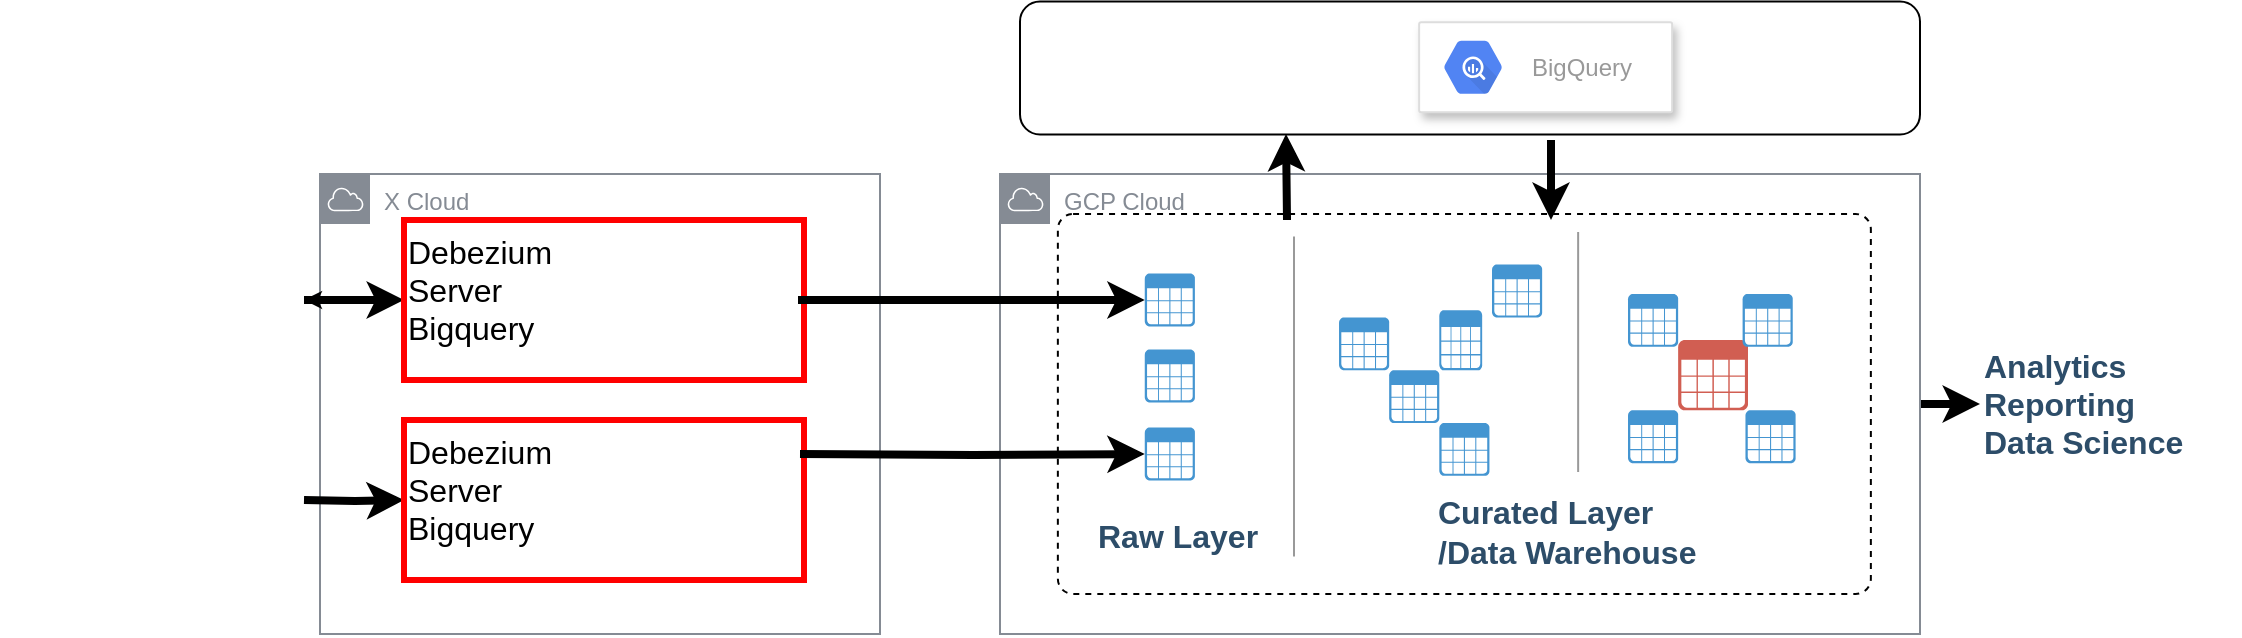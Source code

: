 <mxfile version="20.2.3" type="device"><diagram id="xYdhe3D0M3_KVzX7P65m" name="Page-1"><mxGraphModel dx="946" dy="525" grid="1" gridSize="10" guides="1" tooltips="1" connect="1" arrows="1" fold="1" page="1" pageScale="1" pageWidth="850" pageHeight="1100" math="0" shadow="0"><root><mxCell id="0"/><mxCell id="1" parent="0"/><mxCell id="CpfnYOg2v_a6ThCRwZKN-98" style="edgeStyle=orthogonalEdgeStyle;rounded=0;orthogonalLoop=1;jettySize=auto;html=1;strokeWidth=4;entryX=0;entryY=0.5;entryDx=0;entryDy=0;" edge="1" parent="1" source="CpfnYOg2v_a6ThCRwZKN-48" target="CpfnYOg2v_a6ThCRwZKN-100"><mxGeometry relative="1" as="geometry"><mxPoint x="1070" y="270" as="targetPoint"/></mxGeometry></mxCell><mxCell id="CpfnYOg2v_a6ThCRwZKN-48" value="GCP Cloud" style="sketch=0;outlineConnect=0;gradientColor=none;html=1;whiteSpace=wrap;fontSize=12;fontStyle=0;shape=mxgraph.aws4.group;grIcon=mxgraph.aws4.group_aws_cloud;strokeColor=#858B94;fillColor=none;verticalAlign=top;align=left;spacingLeft=30;fontColor=#858B94;dashed=0;perimeter=rectanglePerimeter;autosize=0;" vertex="1" parent="1"><mxGeometry x="520" y="155" width="460" height="230" as="geometry"/></mxCell><mxCell id="CpfnYOg2v_a6ThCRwZKN-49" value="" style="rounded=1;whiteSpace=wrap;html=1;fontSize=16;fontColor=#2D4D69;gradientColor=none;align=left;dashed=1;arcSize=4;" vertex="1" parent="1"><mxGeometry x="548.93" y="175" width="406.5" height="190" as="geometry"/></mxCell><mxCell id="CpfnYOg2v_a6ThCRwZKN-50" value="" style="rounded=1;whiteSpace=wrap;html=1;" vertex="1" parent="1"><mxGeometry x="530" y="68.75" width="450" height="66.5" as="geometry"/></mxCell><mxCell id="CpfnYOg2v_a6ThCRwZKN-51" value="X Cloud" style="sketch=0;outlineConnect=0;gradientColor=none;html=1;whiteSpace=wrap;fontSize=12;fontStyle=0;shape=mxgraph.aws4.group;grIcon=mxgraph.aws4.group_aws_cloud;strokeColor=#858B94;fillColor=none;verticalAlign=top;align=left;spacingLeft=30;fontColor=#858B94;dashed=0;perimeter=rectanglePerimeter;autosize=0;" vertex="1" parent="1"><mxGeometry x="180" y="155" width="280" height="230" as="geometry"/></mxCell><mxCell id="CpfnYOg2v_a6ThCRwZKN-52" value="" style="shape=image;html=1;verticalAlign=top;verticalLabelPosition=bottom;labelBackgroundColor=#ffffff;imageAspect=0;aspect=fixed;image=https://cdn3.iconfinder.com/data/icons/the-elegant-set/96/database.png" vertex="1" parent="1"><mxGeometry x="92" y="178" width="80" height="80" as="geometry"/></mxCell><mxCell id="CpfnYOg2v_a6ThCRwZKN-53" value="" style="shape=image;html=1;verticalAlign=top;verticalLabelPosition=bottom;labelBackgroundColor=#ffffff;imageAspect=0;aspect=fixed;image=https://cdn4.iconfinder.com/data/icons/logos-3/181/MySQL-128.png" vertex="1" parent="1"><mxGeometry x="31.32" y="183.32" width="69.37" height="69.37" as="geometry"/></mxCell><mxCell id="CpfnYOg2v_a6ThCRwZKN-54" style="edgeStyle=orthogonalEdgeStyle;rounded=0;orthogonalLoop=1;jettySize=auto;html=1;entryX=0;entryY=0.5;entryDx=0;entryDy=0;strokeWidth=4;" edge="1" parent="1" source="CpfnYOg2v_a6ThCRwZKN-52" target="CpfnYOg2v_a6ThCRwZKN-55"><mxGeometry relative="1" as="geometry"/></mxCell><mxCell id="CpfnYOg2v_a6ThCRwZKN-95" value="" style="edgeStyle=orthogonalEdgeStyle;rounded=0;orthogonalLoop=1;jettySize=auto;html=1;" edge="1" parent="1" source="CpfnYOg2v_a6ThCRwZKN-55" target="CpfnYOg2v_a6ThCRwZKN-52"><mxGeometry relative="1" as="geometry"/></mxCell><mxCell id="CpfnYOg2v_a6ThCRwZKN-55" value="&lt;font style=&quot;font-size: 16px&quot;&gt;Debezium&lt;br&gt;Server&lt;br&gt;&lt;/font&gt;&lt;div&gt;&lt;font style=&quot;font-size: 16px&quot;&gt;Bigquery&lt;/font&gt;&lt;/div&gt;" style="rounded=0;whiteSpace=wrap;html=1;strokeWidth=3;align=left;verticalAlign=top;strokeColor=#FF0000;" vertex="1" parent="1"><mxGeometry x="222" y="178" width="200" height="80" as="geometry"/></mxCell><mxCell id="CpfnYOg2v_a6ThCRwZKN-56" value="" style="shape=image;verticalLabelPosition=bottom;labelBackgroundColor=#ffffff;verticalAlign=top;aspect=fixed;imageAspect=0;image=https://design.jboss.org/debezium/logo/final/color/color_debezium_256px.png;" vertex="1" parent="1"><mxGeometry x="300" y="186.34" width="55.55" height="55.33" as="geometry"/></mxCell><mxCell id="CpfnYOg2v_a6ThCRwZKN-57" value="" style="shape=image;html=1;verticalAlign=top;verticalLabelPosition=bottom;labelBackgroundColor=#ffffff;imageAspect=0;aspect=fixed;image=https://cdn3.iconfinder.com/data/icons/the-elegant-set/96/database.png" vertex="1" parent="1"><mxGeometry x="92" y="279" width="80" height="80" as="geometry"/></mxCell><mxCell id="CpfnYOg2v_a6ThCRwZKN-58" style="edgeStyle=orthogonalEdgeStyle;rounded=0;orthogonalLoop=1;jettySize=auto;html=1;entryX=0;entryY=0.5;entryDx=0;entryDy=0;strokeWidth=4;" edge="1" parent="1" target="CpfnYOg2v_a6ThCRwZKN-59"><mxGeometry relative="1" as="geometry"><mxPoint x="172" y="318" as="sourcePoint"/></mxGeometry></mxCell><mxCell id="CpfnYOg2v_a6ThCRwZKN-59" value="&lt;font style=&quot;font-size: 16px&quot;&gt;Debezium&lt;br&gt;Server&lt;br&gt;&lt;/font&gt;&lt;font style=&quot;font-size: 16px&quot;&gt;Bigquery&lt;/font&gt;" style="rounded=0;whiteSpace=wrap;html=1;strokeWidth=3;align=left;verticalAlign=top;strokeColor=#FF0000;" vertex="1" parent="1"><mxGeometry x="222" y="278" width="200" height="80" as="geometry"/></mxCell><mxCell id="CpfnYOg2v_a6ThCRwZKN-60" value="" style="shape=image;verticalLabelPosition=bottom;labelBackgroundColor=#ffffff;verticalAlign=top;aspect=fixed;imageAspect=0;image=https://www.crealog.com/media/seiten/news/2020/Postgre.svg;" vertex="1" parent="1"><mxGeometry x="30" y="297.16" width="76" height="50.71" as="geometry"/></mxCell><mxCell id="CpfnYOg2v_a6ThCRwZKN-61" value="" style="shape=image;verticalLabelPosition=bottom;labelBackgroundColor=#ffffff;verticalAlign=top;aspect=fixed;imageAspect=0;image=https://design.jboss.org/debezium/logo/final/color/color_debezium_256px.png;" vertex="1" parent="1"><mxGeometry x="300" y="288.87" width="55.55" height="55.33" as="geometry"/></mxCell><mxCell id="CpfnYOg2v_a6ThCRwZKN-62" style="edgeStyle=orthogonalEdgeStyle;rounded=0;orthogonalLoop=1;jettySize=auto;html=1;strokeWidth=4;" edge="1" parent="1"><mxGeometry relative="1" as="geometry"><mxPoint x="795.5" y="138" as="sourcePoint"/><mxPoint x="795.5" y="178" as="targetPoint"/><Array as="points"><mxPoint x="795.5" y="158"/><mxPoint x="795.5" y="158"/></Array></mxGeometry></mxCell><mxCell id="CpfnYOg2v_a6ThCRwZKN-63" style="edgeStyle=orthogonalEdgeStyle;rounded=0;orthogonalLoop=1;jettySize=auto;html=1;strokeWidth=4;exitX=0.25;exitY=0;exitDx=0;exitDy=0;" edge="1" parent="1"><mxGeometry relative="1" as="geometry"><mxPoint x="663.5" y="176.11" as="sourcePoint"/><mxPoint x="663" y="135" as="targetPoint"/><Array as="points"><mxPoint x="664" y="178"/><mxPoint x="663" y="135"/></Array></mxGeometry></mxCell><mxCell id="CpfnYOg2v_a6ThCRwZKN-64" value="&lt;div style=&quot;font-size: 16px&quot; align=&quot;left&quot;&gt;&lt;font style=&quot;font-size: 16px&quot; color=&quot;#2D4D69&quot;&gt;&lt;b&gt;Raw Layer&lt;br&gt;&lt;/b&gt;&lt;/font&gt;&lt;/div&gt;" style="text;html=1;strokeColor=none;fillColor=none;align=left;verticalAlign=middle;whiteSpace=wrap;rounded=0;" vertex="1" parent="1"><mxGeometry x="566.75" y="318.19" width="90" height="35.81" as="geometry"/></mxCell><mxCell id="CpfnYOg2v_a6ThCRwZKN-66" value="" style="shape=image;verticalLabelPosition=bottom;labelBackgroundColor=#ffffff;verticalAlign=top;aspect=fixed;imageAspect=0;image=https://airflow.apache.org/images/feature-image.png;" vertex="1" parent="1"><mxGeometry x="611.02" y="79.89" width="104.55" height="44.23" as="geometry"/></mxCell><mxCell id="CpfnYOg2v_a6ThCRwZKN-67" value="" style="strokeColor=#dddddd;shadow=1;strokeWidth=1;rounded=1;absoluteArcSize=1;arcSize=2;" vertex="1" parent="1"><mxGeometry x="729.57" y="79.12" width="126.5" height="45" as="geometry"/></mxCell><mxCell id="CpfnYOg2v_a6ThCRwZKN-68" value="BigQuery" style="sketch=0;dashed=0;connectable=0;html=1;fillColor=#5184F3;strokeColor=none;shape=mxgraph.gcp2.hexIcon;prIcon=bigquery;part=1;labelPosition=right;verticalLabelPosition=middle;align=left;verticalAlign=middle;spacingLeft=5;fontColor=#999999;fontSize=12;" vertex="1" parent="CpfnYOg2v_a6ThCRwZKN-67"><mxGeometry y="0.5" width="44" height="39" relative="1" as="geometry"><mxPoint x="5" y="-19.5" as="offset"/></mxGeometry></mxCell><mxCell id="CpfnYOg2v_a6ThCRwZKN-69" value="&lt;font style=&quot;font-size: 16px&quot; color=&quot;#2D4D69&quot;&gt;&lt;b&gt;Curated Layer&lt;br&gt;/Data Warehouse&lt;br&gt;&lt;/b&gt;&lt;/font&gt;" style="text;html=1;strokeColor=none;fillColor=none;align=left;verticalAlign=middle;whiteSpace=wrap;rounded=0;" vertex="1" parent="1"><mxGeometry x="737" y="309.8" width="165" height="48.2" as="geometry"/></mxCell><mxCell id="CpfnYOg2v_a6ThCRwZKN-71" value="" style="shadow=0;dashed=0;html=1;strokeColor=none;fillColor=#D15E52;labelPosition=center;verticalLabelPosition=bottom;verticalAlign=top;align=center;outlineConnect=0;shape=mxgraph.veeam.table;" vertex="1" parent="1"><mxGeometry x="859.07" y="238" width="34.93" height="35.17" as="geometry"/></mxCell><mxCell id="CpfnYOg2v_a6ThCRwZKN-72" value="" style="shadow=0;dashed=0;html=1;strokeColor=none;fillColor=#4495D1;labelPosition=center;verticalLabelPosition=bottom;verticalAlign=top;align=center;outlineConnect=0;shape=mxgraph.veeam.table;" vertex="1" parent="1"><mxGeometry x="892.73" y="273.17" width="25.07" height="26.4" as="geometry"/></mxCell><mxCell id="CpfnYOg2v_a6ThCRwZKN-73" value="" style="shadow=0;dashed=0;html=1;strokeColor=none;fillColor=#4495D1;labelPosition=center;verticalLabelPosition=bottom;verticalAlign=top;align=center;outlineConnect=0;shape=mxgraph.veeam.table;" vertex="1" parent="1"><mxGeometry x="834" y="214.97" width="25.07" height="26.4" as="geometry"/></mxCell><mxCell id="CpfnYOg2v_a6ThCRwZKN-74" value="" style="shadow=0;dashed=0;html=1;strokeColor=none;fillColor=#4495D1;labelPosition=center;verticalLabelPosition=bottom;verticalAlign=top;align=center;outlineConnect=0;shape=mxgraph.veeam.table;" vertex="1" parent="1"><mxGeometry x="834" y="273.17" width="25.07" height="26.4" as="geometry"/></mxCell><mxCell id="CpfnYOg2v_a6ThCRwZKN-75" value="" style="shadow=0;dashed=0;html=1;strokeColor=none;fillColor=#4495D1;labelPosition=center;verticalLabelPosition=bottom;verticalAlign=top;align=center;outlineConnect=0;shape=mxgraph.veeam.table;" vertex="1" parent="1"><mxGeometry x="891.3" y="214.97" width="25.07" height="26.4" as="geometry"/></mxCell><mxCell id="CpfnYOg2v_a6ThCRwZKN-76" value="" style="shadow=0;dashed=0;html=1;strokeColor=none;fillColor=#4495D1;labelPosition=center;verticalLabelPosition=bottom;verticalAlign=top;align=center;outlineConnect=0;shape=mxgraph.veeam.table;" vertex="1" parent="1"><mxGeometry x="714.58" y="253.1" width="25.07" height="26.4" as="geometry"/></mxCell><mxCell id="CpfnYOg2v_a6ThCRwZKN-77" value="" style="shadow=0;dashed=0;html=1;strokeColor=none;fillColor=#4495D1;labelPosition=center;verticalLabelPosition=bottom;verticalAlign=top;align=center;outlineConnect=0;shape=mxgraph.veeam.table;" vertex="1" parent="1"><mxGeometry x="739.65" y="223.1" width="21.43" height="30" as="geometry"/></mxCell><mxCell id="CpfnYOg2v_a6ThCRwZKN-78" value="" style="shadow=0;dashed=0;html=1;strokeColor=none;fillColor=#4495D1;labelPosition=center;verticalLabelPosition=bottom;verticalAlign=top;align=center;outlineConnect=0;shape=mxgraph.veeam.table;" vertex="1" parent="1"><mxGeometry x="766" y="200.3" width="25.07" height="26.4" as="geometry"/></mxCell><mxCell id="CpfnYOg2v_a6ThCRwZKN-79" value="" style="shadow=0;dashed=0;html=1;strokeColor=none;fillColor=#4495D1;labelPosition=center;verticalLabelPosition=bottom;verticalAlign=top;align=center;outlineConnect=0;shape=mxgraph.veeam.table;" vertex="1" parent="1"><mxGeometry x="739.65" y="279.5" width="25.07" height="26.4" as="geometry"/></mxCell><mxCell id="CpfnYOg2v_a6ThCRwZKN-80" value="" style="shadow=0;dashed=0;html=1;strokeColor=none;fillColor=#4495D1;labelPosition=center;verticalLabelPosition=bottom;verticalAlign=top;align=center;outlineConnect=0;shape=mxgraph.veeam.table;" vertex="1" parent="1"><mxGeometry x="689.51" y="226.7" width="25.07" height="26.4" as="geometry"/></mxCell><mxCell id="CpfnYOg2v_a6ThCRwZKN-85" value="" style="shadow=0;dashed=0;html=1;strokeColor=none;fillColor=#4495D1;labelPosition=center;verticalLabelPosition=bottom;verticalAlign=top;align=center;outlineConnect=0;shape=mxgraph.veeam.table;" vertex="1" parent="1"><mxGeometry x="592.38" y="242.79" width="25.07" height="26.4" as="geometry"/></mxCell><mxCell id="CpfnYOg2v_a6ThCRwZKN-86" value="" style="shadow=0;dashed=0;html=1;strokeColor=none;fillColor=#4495D1;labelPosition=center;verticalLabelPosition=bottom;verticalAlign=top;align=center;outlineConnect=0;shape=mxgraph.veeam.table;" vertex="1" parent="1"><mxGeometry x="592.38" y="204.79" width="25.07" height="26.4" as="geometry"/></mxCell><mxCell id="CpfnYOg2v_a6ThCRwZKN-87" value="" style="shadow=0;dashed=0;html=1;strokeColor=none;fillColor=#4495D1;labelPosition=center;verticalLabelPosition=bottom;verticalAlign=top;align=center;outlineConnect=0;shape=mxgraph.veeam.table;" vertex="1" parent="1"><mxGeometry x="592.38" y="281.79" width="25.07" height="26.4" as="geometry"/></mxCell><mxCell id="CpfnYOg2v_a6ThCRwZKN-89" value="" style="line;strokeWidth=1;direction=south;html=1;fillColor=#D15E52;strokeColor=#999999;" vertex="1" parent="1"><mxGeometry x="662" y="186.3" width="10" height="160" as="geometry"/></mxCell><mxCell id="CpfnYOg2v_a6ThCRwZKN-90" value="" style="edgeStyle=orthogonalEdgeStyle;rounded=0;orthogonalLoop=1;jettySize=auto;html=1;strokeWidth=4;" edge="1" parent="1" target="CpfnYOg2v_a6ThCRwZKN-86"><mxGeometry relative="1" as="geometry"><mxPoint x="419" y="218" as="sourcePoint"/><mxPoint x="510" y="230" as="targetPoint"/><Array as="points"><mxPoint x="419" y="218"/></Array></mxGeometry></mxCell><mxCell id="CpfnYOg2v_a6ThCRwZKN-91" value="" style="edgeStyle=orthogonalEdgeStyle;rounded=0;orthogonalLoop=1;jettySize=auto;html=1;strokeWidth=4;" edge="1" parent="1" target="CpfnYOg2v_a6ThCRwZKN-87"><mxGeometry relative="1" as="geometry"><mxPoint x="420" y="295" as="sourcePoint"/><mxPoint x="590" y="295" as="targetPoint"/><Array as="points"/></mxGeometry></mxCell><mxCell id="CpfnYOg2v_a6ThCRwZKN-94" value="" style="shape=image;verticalLabelPosition=bottom;labelBackgroundColor=default;verticalAlign=top;aspect=fixed;imageAspect=0;image=https://w7.pngwing.com/pngs/559/367/png-transparent-postgresql-object-relational-database-oracle-database-freebsd-icon-text-logo-head-thumbnail.png;" vertex="1" parent="1"><mxGeometry x="20" y="286.81" width="72" height="70.39" as="geometry"/></mxCell><mxCell id="CpfnYOg2v_a6ThCRwZKN-100" value="&lt;div&gt;&lt;font style=&quot;font-size: 16px&quot; color=&quot;#2D4D69&quot;&gt;&lt;b&gt;Analytics&lt;/b&gt;&lt;/font&gt;&lt;/div&gt;&lt;div&gt;&lt;font style=&quot;font-size: 16px&quot; color=&quot;#2D4D69&quot;&gt;&lt;b&gt;Reporting&lt;/b&gt;&lt;/font&gt;&lt;/div&gt;&lt;div&gt;&lt;font style=&quot;font-size: 16px&quot; color=&quot;#2D4D69&quot;&gt;&lt;b&gt;Data Science&lt;br&gt;&lt;/b&gt;&lt;/font&gt;&lt;/div&gt;" style="text;html=1;strokeColor=none;fillColor=none;align=left;verticalAlign=middle;whiteSpace=wrap;rounded=0;" vertex="1" parent="1"><mxGeometry x="1010" y="235" width="130" height="70" as="geometry"/></mxCell><mxCell id="CpfnYOg2v_a6ThCRwZKN-101" value="" style="line;strokeWidth=1;direction=south;html=1;fillColor=#D15E52;strokeColor=#999999;" vertex="1" parent="1"><mxGeometry x="804.07" y="184" width="10" height="120" as="geometry"/></mxCell></root></mxGraphModel></diagram></mxfile>